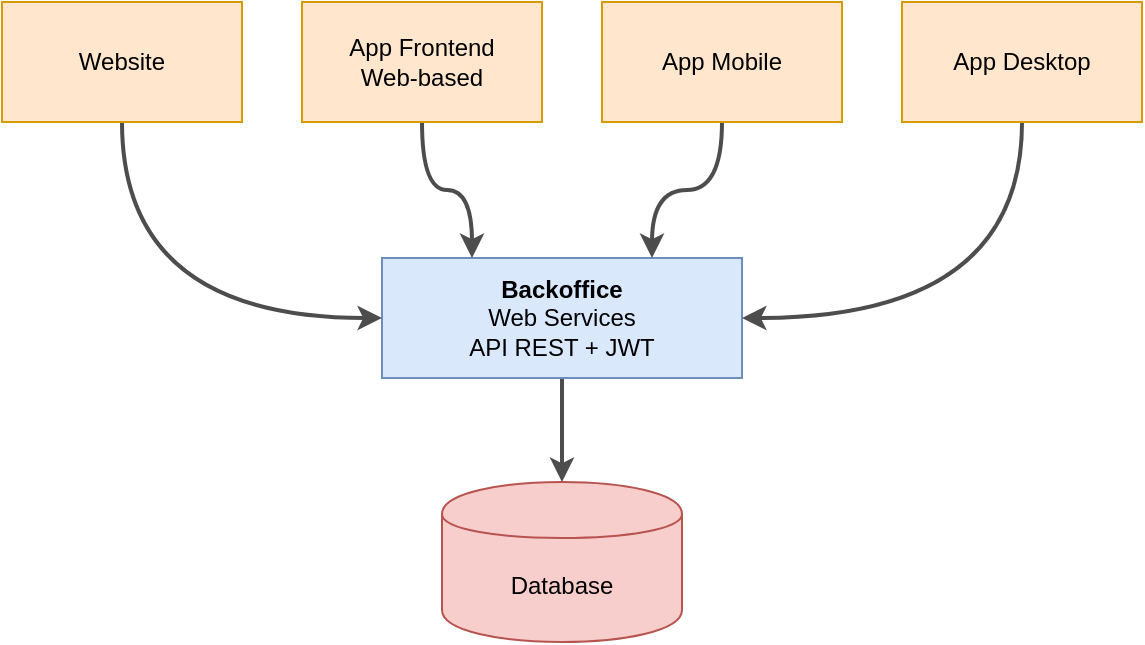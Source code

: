 <mxfile version="15.3.2" type="google"><diagram id="TWCNZdNMs3TSsK4Tpxpp" name="Page-1"><mxGraphModel dx="926" dy="544" grid="1" gridSize="10" guides="1" tooltips="1" connect="1" arrows="1" fold="1" page="1" pageScale="1" pageWidth="600" pageHeight="350" math="0" shadow="0"><root><mxCell id="0"/><mxCell id="1" parent="0"/><mxCell id="a9EvfrtUGN9IV1nnXcPt-1" value="&lt;div&gt;Database&lt;/div&gt;" style="shape=cylinder;whiteSpace=wrap;html=1;boundedLbl=1;backgroundOutline=1;fillColor=#f8cecc;strokeColor=#b85450;" parent="1" vertex="1"><mxGeometry x="234" y="257" width="120" height="80" as="geometry"/></mxCell><mxCell id="a9EvfrtUGN9IV1nnXcPt-9" style="edgeStyle=orthogonalEdgeStyle;curved=1;orthogonalLoop=1;jettySize=auto;html=1;strokeWidth=2;strokeColor=#4D4D4D;" parent="1" source="a9EvfrtUGN9IV1nnXcPt-2" target="a9EvfrtUGN9IV1nnXcPt-1" edge="1"><mxGeometry relative="1" as="geometry"/></mxCell><mxCell id="a9EvfrtUGN9IV1nnXcPt-2" value="&lt;div&gt;&lt;b&gt;Backoffice&lt;/b&gt;&lt;/div&gt;&lt;div&gt;Web Services&lt;/div&gt;&lt;div&gt;API REST + JWT&lt;br&gt;&lt;/div&gt;" style="rounded=0;whiteSpace=wrap;html=1;fillColor=#dae8fc;strokeColor=#6c8ebf;" parent="1" vertex="1"><mxGeometry x="204" y="145" width="180" height="60" as="geometry"/></mxCell><mxCell id="a9EvfrtUGN9IV1nnXcPt-11" style="edgeStyle=orthogonalEdgeStyle;curved=1;orthogonalLoop=1;jettySize=auto;html=1;entryX=0.25;entryY=0;entryDx=0;entryDy=0;strokeWidth=2;strokeColor=#4D4D4D;" parent="1" source="a9EvfrtUGN9IV1nnXcPt-3" target="a9EvfrtUGN9IV1nnXcPt-2" edge="1"><mxGeometry relative="1" as="geometry"/></mxCell><mxCell id="a9EvfrtUGN9IV1nnXcPt-3" value="&lt;div&gt;App Frontend&lt;/div&gt;&lt;div&gt;Web-based&lt;/div&gt;" style="rounded=0;whiteSpace=wrap;html=1;fillColor=#ffe6cc;strokeColor=#d79b00;" parent="1" vertex="1"><mxGeometry x="164" y="17" width="120" height="60" as="geometry"/></mxCell><mxCell id="a9EvfrtUGN9IV1nnXcPt-7" style="edgeStyle=orthogonalEdgeStyle;orthogonalLoop=1;jettySize=auto;html=1;entryX=0.75;entryY=0;entryDx=0;entryDy=0;curved=1;strokeWidth=2;strokeColor=#4D4D4D;" parent="1" source="a9EvfrtUGN9IV1nnXcPt-4" target="a9EvfrtUGN9IV1nnXcPt-2" edge="1"><mxGeometry relative="1" as="geometry"/></mxCell><mxCell id="a9EvfrtUGN9IV1nnXcPt-4" value="App Mobile" style="rounded=0;whiteSpace=wrap;html=1;fillColor=#ffe6cc;strokeColor=#d79b00;" parent="1" vertex="1"><mxGeometry x="314" y="17" width="120" height="60" as="geometry"/></mxCell><mxCell id="a9EvfrtUGN9IV1nnXcPt-12" style="edgeStyle=orthogonalEdgeStyle;curved=1;orthogonalLoop=1;jettySize=auto;html=1;entryX=1;entryY=0.5;entryDx=0;entryDy=0;exitX=0.5;exitY=1;exitDx=0;exitDy=0;strokeWidth=2;strokeColor=#4D4D4D;" parent="1" source="a9EvfrtUGN9IV1nnXcPt-5" target="a9EvfrtUGN9IV1nnXcPt-2" edge="1"><mxGeometry relative="1" as="geometry"/></mxCell><mxCell id="a9EvfrtUGN9IV1nnXcPt-5" value="App Desktop" style="rounded=0;whiteSpace=wrap;html=1;fillColor=#ffe6cc;strokeColor=#d79b00;" parent="1" vertex="1"><mxGeometry x="464" y="17" width="120" height="60" as="geometry"/></mxCell><mxCell id="a9EvfrtUGN9IV1nnXcPt-13" style="edgeStyle=orthogonalEdgeStyle;curved=1;orthogonalLoop=1;jettySize=auto;html=1;entryX=0;entryY=0.5;entryDx=0;entryDy=0;exitX=0.5;exitY=1;exitDx=0;exitDy=0;strokeWidth=2;strokeColor=#4D4D4D;" parent="1" source="a9EvfrtUGN9IV1nnXcPt-10" target="a9EvfrtUGN9IV1nnXcPt-2" edge="1"><mxGeometry relative="1" as="geometry"/></mxCell><mxCell id="a9EvfrtUGN9IV1nnXcPt-10" value="Website" style="rounded=0;whiteSpace=wrap;html=1;fillColor=#ffe6cc;strokeColor=#d79b00;" parent="1" vertex="1"><mxGeometry x="14" y="17" width="120" height="60" as="geometry"/></mxCell></root></mxGraphModel></diagram></mxfile>